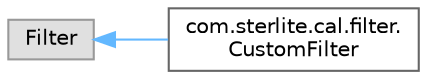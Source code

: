 digraph "Graphical Class Hierarchy"
{
 // LATEX_PDF_SIZE
  bgcolor="transparent";
  edge [fontname=Helvetica,fontsize=10,labelfontname=Helvetica,labelfontsize=10];
  node [fontname=Helvetica,fontsize=10,shape=box,height=0.2,width=0.4];
  rankdir="LR";
  Node0 [id="Node000000",label="Filter",height=0.2,width=0.4,color="grey60", fillcolor="#E0E0E0", style="filled",tooltip=" "];
  Node0 -> Node1 [id="edge889_Node000000_Node000001",dir="back",color="steelblue1",style="solid",tooltip=" "];
  Node1 [id="Node000001",label="com.sterlite.cal.filter.\lCustomFilter",height=0.2,width=0.4,color="grey40", fillcolor="white", style="filled",URL="$classcom_1_1sterlite_1_1cal_1_1filter_1_1_custom_filter.html",tooltip=" "];
}
